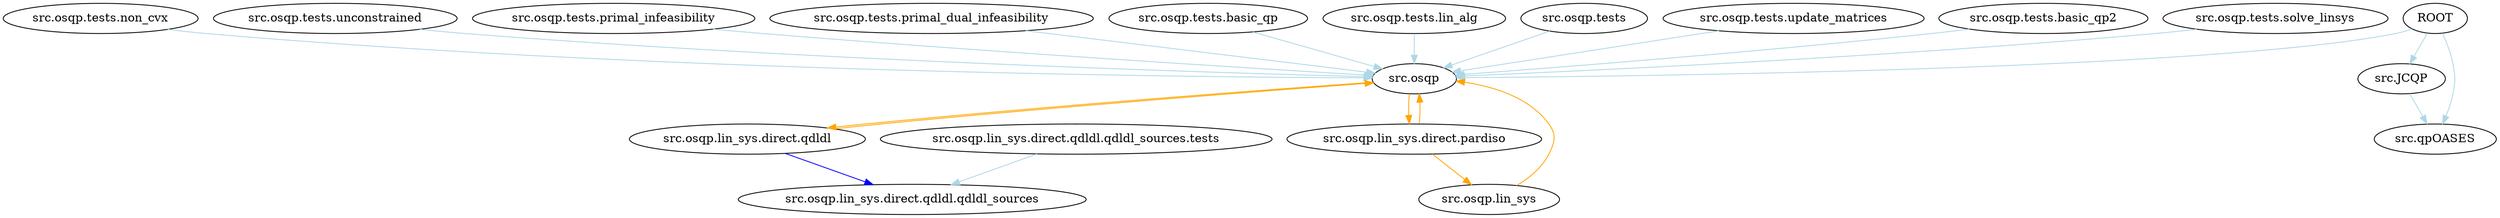 digraph dependencies {
  "src.osqp.tests.non_cvx" [shape=oval];
  "src.osqp.tests.non_cvx" -> "src.osqp" [color=lightblue];
  "src.osqp.tests.unconstrained" [shape=oval];
  "src.osqp.tests.unconstrained" -> "src.osqp" [color=lightblue];
  "src.osqp.tests.primal_infeasibility" [shape=oval];
  "src.osqp.tests.primal_infeasibility" -> "src.osqp" [color=lightblue];
  "src.osqp.tests.primal_dual_infeasibility" [shape=oval];
  "src.osqp.tests.primal_dual_infeasibility" -> "src.osqp" [color=lightblue];
  "src.osqp.tests.basic_qp" [shape=oval];
  "src.osqp.tests.basic_qp" -> "src.osqp" [color=lightblue];
  "src.osqp.tests.lin_alg" [shape=oval];
  "src.osqp.tests.lin_alg" -> "src.osqp" [color=lightblue];
  "src.osqp" [shape=oval];
  "src.osqp" -> "src.osqp.lin_sys.direct.qdldl" [color=orange];
  "src.osqp" -> "src.osqp.lin_sys.direct.pardiso" [color=orange];
  "src.osqp.tests" [shape=oval];
  "src.osqp.tests" -> "src.osqp" [color=lightblue];
  "src.JCQP" [shape=oval];
  "src.JCQP" -> "src.qpOASES" [color=lightblue];
  "src.qpOASES" [shape=oval];
  "ROOT" -> "src.qpOASES" [color=lightblue];
  "ROOT" -> "src.osqp" [color=lightblue];
  "ROOT" -> "src.JCQP" [color=lightblue];
  "src.osqp.tests.update_matrices" [shape=oval];
  "src.osqp.tests.update_matrices" -> "src.osqp" [color=lightblue];
  "src.osqp.tests.basic_qp2" [shape=oval];
  "src.osqp.tests.basic_qp2" -> "src.osqp" [color=lightblue];
  "src.osqp.lin_sys.direct.qdldl.qdldl_sources" [shape=oval];
  "src.osqp.lin_sys.direct.qdldl.qdldl_sources.tests" [shape=oval];
  "src.osqp.lin_sys.direct.qdldl.qdldl_sources.tests" -> "src.osqp.lin_sys.direct.qdldl.qdldl_sources" [color=lightblue];
  "src.osqp.tests.solve_linsys" [shape=oval];
  "src.osqp.tests.solve_linsys" -> "src.osqp" [color=lightblue];
  "src.osqp.lin_sys.direct.pardiso" [shape=oval];
  "src.osqp.lin_sys.direct.pardiso" -> "src.osqp.lin_sys" [color=orange];
  "src.osqp.lin_sys.direct.pardiso" -> "src.osqp" [color=orange];
  "src.osqp.lin_sys.direct.qdldl" [shape=oval];
  "src.osqp.lin_sys.direct.qdldl" -> "src.osqp" [color=orange];
  "src.osqp.lin_sys.direct.qdldl" -> "src.osqp.lin_sys.direct.qdldl.qdldl_sources" [color=blue];
  "src.osqp.lin_sys" [shape=oval];
  "src.osqp.lin_sys" -> "src.osqp" [color=orange];
}
